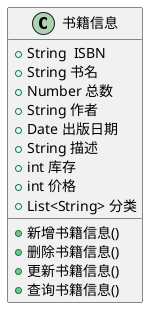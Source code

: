 @startuml
class 书籍信息{
    +String  ISBN
    +String 书名
    +Number 总数
    +String 作者
    +Date 出版日期
    +String 描述
    +int 库存
    +int 价格
    +List<String> 分类
    +新增书籍信息()
    +删除书籍信息()
    +更新书籍信息()
    +查询书籍信息()
}
@enduml